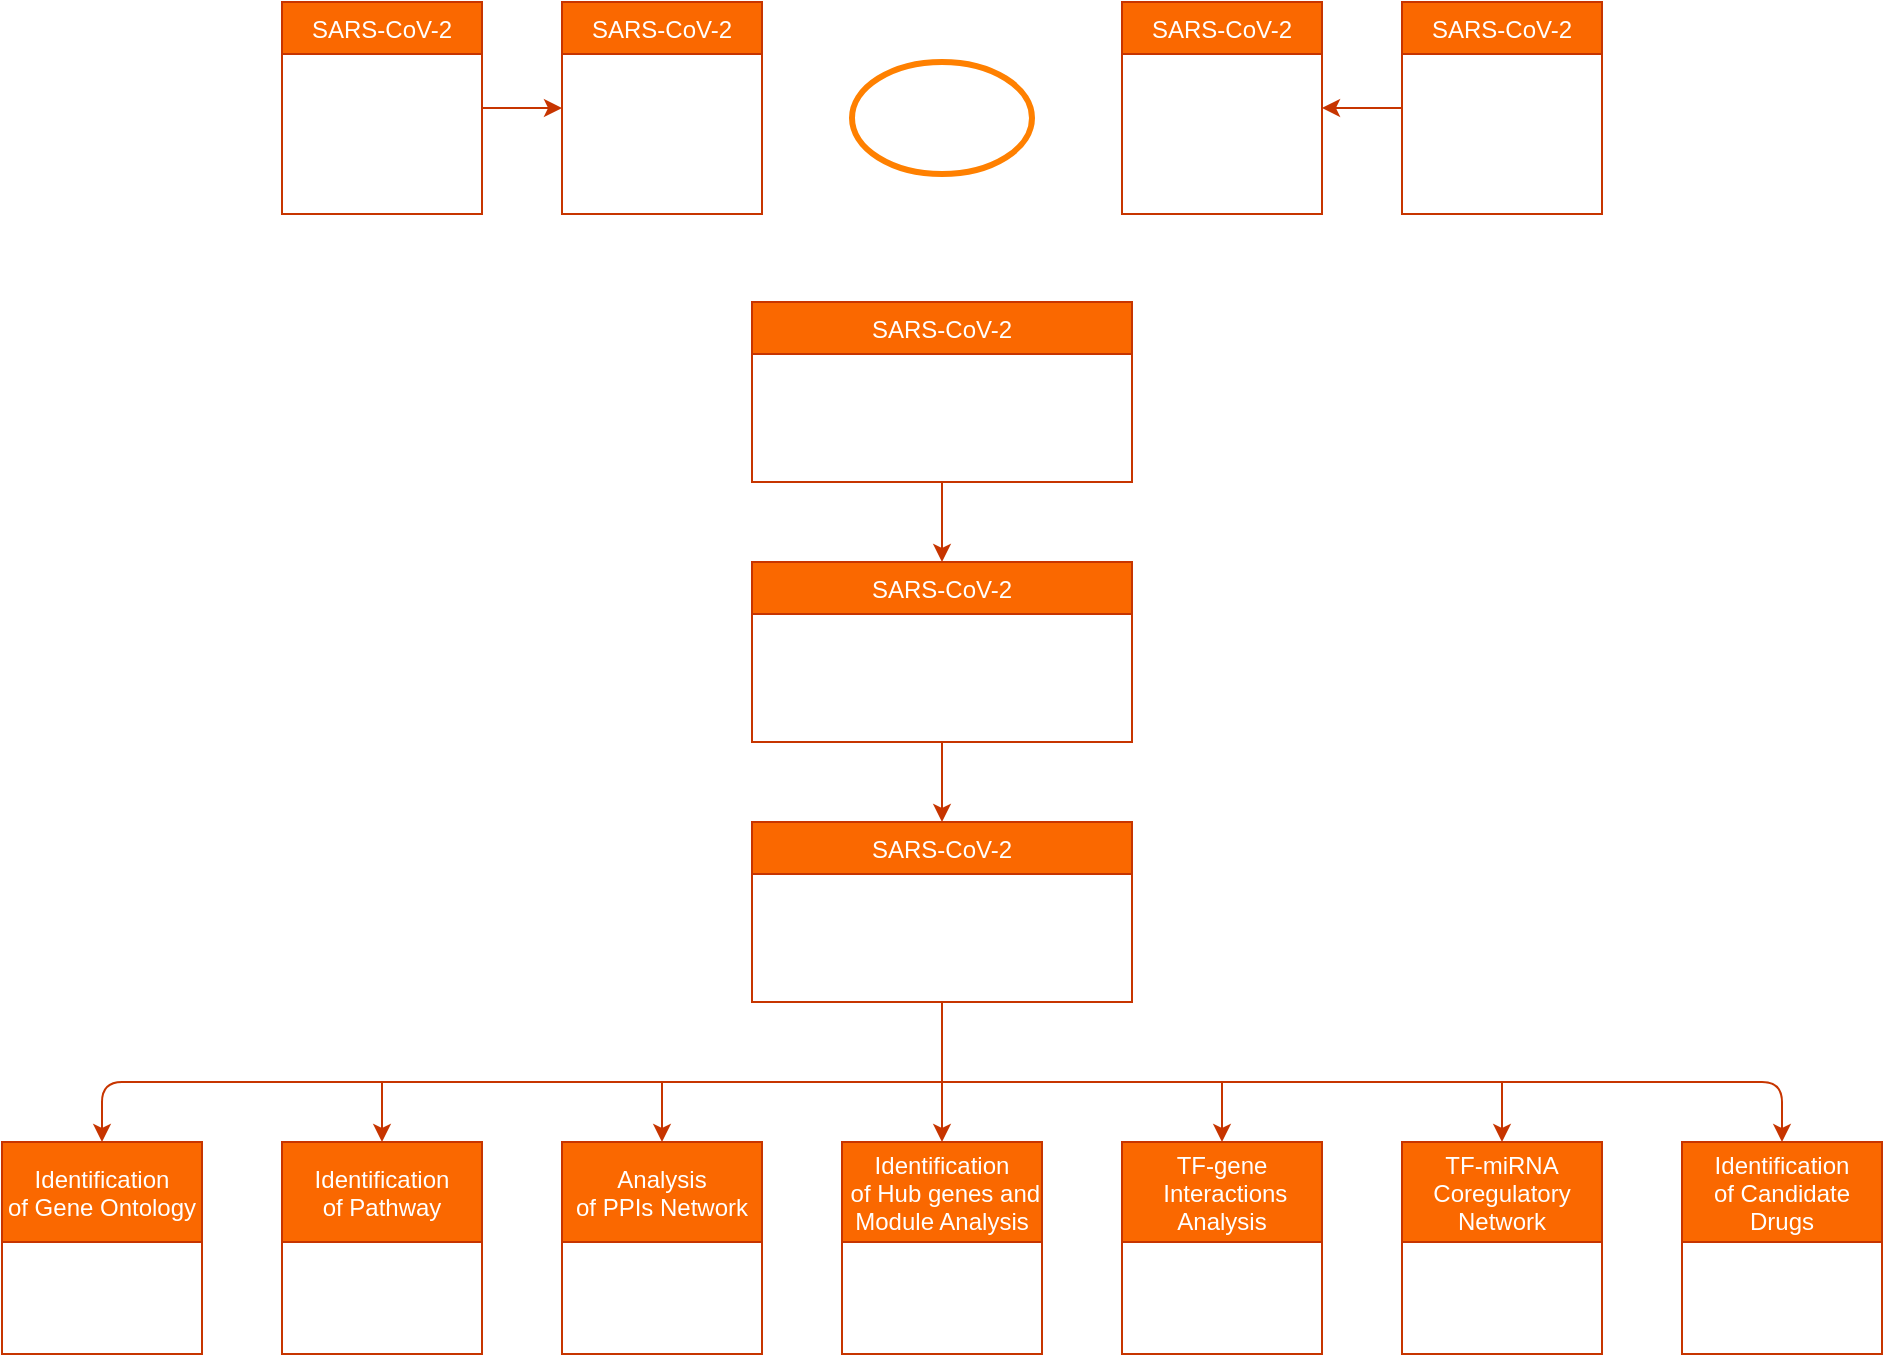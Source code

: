 <mxfile version="14.4.8" type="github">
  <diagram id="-3uysWm1w0xGo6bVAO7v" name="Page-1">
    <mxGraphModel dx="1240" dy="689" grid="1" gridSize="10" guides="1" tooltips="1" connect="1" arrows="1" fold="1" page="1" pageScale="1" pageWidth="850" pageHeight="1100" math="0" shadow="0">
      <root>
        <mxCell id="0" />
        <mxCell id="1" parent="0" />
        <mxCell id="DnYrHzDihU8Tj2HD7h9z-12" style="edgeStyle=orthogonalEdgeStyle;rounded=0;orthogonalLoop=1;jettySize=auto;html=1;exitX=1;exitY=0.5;exitDx=0;exitDy=0;entryX=0;entryY=0.5;entryDx=0;entryDy=0;fillColor=#fa6800;strokeColor=#C73500;" edge="1" parent="1" source="DnYrHzDihU8Tj2HD7h9z-7" target="DnYrHzDihU8Tj2HD7h9z-8">
          <mxGeometry relative="1" as="geometry" />
        </mxCell>
        <mxCell id="DnYrHzDihU8Tj2HD7h9z-7" value="SARS-CoV-2" style="swimlane;fontStyle=0;childLayout=stackLayout;horizontal=1;startSize=26;fillColor=#fa6800;horizontalStack=0;resizeParent=1;resizeParentMax=0;resizeLast=0;collapsible=1;marginBottom=0;strokeColor=#C73500;fontColor=#ffffff;" vertex="1" parent="1">
          <mxGeometry x="270" y="60" width="100" height="106" as="geometry" />
        </mxCell>
        <mxCell id="DnYrHzDihU8Tj2HD7h9z-8" value="SARS-CoV-2" style="swimlane;fontStyle=0;childLayout=stackLayout;horizontal=1;startSize=26;fillColor=#fa6800;horizontalStack=0;resizeParent=1;resizeParentMax=0;resizeLast=0;collapsible=1;marginBottom=0;strokeColor=#C73500;fontColor=#ffffff;" vertex="1" parent="1">
          <mxGeometry x="410" y="60" width="100" height="106" as="geometry" />
        </mxCell>
        <mxCell id="DnYrHzDihU8Tj2HD7h9z-13" style="edgeStyle=orthogonalEdgeStyle;rounded=0;orthogonalLoop=1;jettySize=auto;html=1;exitX=0;exitY=0.5;exitDx=0;exitDy=0;entryX=1;entryY=0.5;entryDx=0;entryDy=0;fillColor=#fa6800;strokeColor=#C73500;" edge="1" parent="1" source="DnYrHzDihU8Tj2HD7h9z-9" target="DnYrHzDihU8Tj2HD7h9z-10">
          <mxGeometry relative="1" as="geometry" />
        </mxCell>
        <mxCell id="DnYrHzDihU8Tj2HD7h9z-9" value="SARS-CoV-2" style="swimlane;fontStyle=0;childLayout=stackLayout;horizontal=1;startSize=26;fillColor=#fa6800;horizontalStack=0;resizeParent=1;resizeParentMax=0;resizeLast=0;collapsible=1;marginBottom=0;strokeColor=#C73500;fontColor=#ffffff;" vertex="1" parent="1">
          <mxGeometry x="830" y="60" width="100" height="106" as="geometry" />
        </mxCell>
        <mxCell id="DnYrHzDihU8Tj2HD7h9z-10" value="SARS-CoV-2" style="swimlane;fontStyle=0;childLayout=stackLayout;horizontal=1;startSize=26;fillColor=#fa6800;horizontalStack=0;resizeParent=1;resizeParentMax=0;resizeLast=0;collapsible=1;marginBottom=0;strokeColor=#C73500;fontColor=#ffffff;" vertex="1" parent="1">
          <mxGeometry x="690" y="60" width="100" height="106" as="geometry" />
        </mxCell>
        <mxCell id="DnYrHzDihU8Tj2HD7h9z-35" style="edgeStyle=orthogonalEdgeStyle;rounded=0;orthogonalLoop=1;jettySize=auto;html=1;exitX=0.5;exitY=1;exitDx=0;exitDy=0;entryX=0.5;entryY=0;entryDx=0;entryDy=0;fillColor=#fa6800;strokeColor=#C73500;" edge="1" parent="1" source="DnYrHzDihU8Tj2HD7h9z-14" target="DnYrHzDihU8Tj2HD7h9z-18">
          <mxGeometry relative="1" as="geometry" />
        </mxCell>
        <mxCell id="DnYrHzDihU8Tj2HD7h9z-14" value="SARS-CoV-2" style="swimlane;fontStyle=0;childLayout=stackLayout;horizontal=1;startSize=26;fillColor=#fa6800;horizontalStack=0;resizeParent=1;resizeParentMax=0;resizeLast=0;collapsible=1;marginBottom=0;strokeColor=#C73500;fontColor=#ffffff;" vertex="1" parent="1">
          <mxGeometry x="505" y="210" width="190" height="90" as="geometry" />
        </mxCell>
        <mxCell id="DnYrHzDihU8Tj2HD7h9z-17" value="Identification&#xa;of Gene Ontology" style="swimlane;fontStyle=0;childLayout=stackLayout;horizontal=1;startSize=50;fillColor=#fa6800;horizontalStack=0;resizeParent=1;resizeParentMax=0;resizeLast=0;collapsible=1;marginBottom=0;strokeColor=#C73500;fontColor=#ffffff;" vertex="1" parent="1">
          <mxGeometry x="130" y="630" width="100" height="106" as="geometry" />
        </mxCell>
        <mxCell id="DnYrHzDihU8Tj2HD7h9z-34" style="edgeStyle=orthogonalEdgeStyle;rounded=0;orthogonalLoop=1;jettySize=auto;html=1;exitX=0.5;exitY=1;exitDx=0;exitDy=0;entryX=0.5;entryY=0;entryDx=0;entryDy=0;fillColor=#fa6800;strokeColor=#C73500;" edge="1" parent="1" source="DnYrHzDihU8Tj2HD7h9z-18" target="DnYrHzDihU8Tj2HD7h9z-19">
          <mxGeometry relative="1" as="geometry" />
        </mxCell>
        <mxCell id="DnYrHzDihU8Tj2HD7h9z-18" value="SARS-CoV-2" style="swimlane;fontStyle=0;childLayout=stackLayout;horizontal=1;startSize=26;fillColor=#fa6800;horizontalStack=0;resizeParent=1;resizeParentMax=0;resizeLast=0;collapsible=1;marginBottom=0;strokeColor=#C73500;fontColor=#ffffff;" vertex="1" parent="1">
          <mxGeometry x="505" y="340" width="190" height="90" as="geometry" />
        </mxCell>
        <mxCell id="DnYrHzDihU8Tj2HD7h9z-19" value="SARS-CoV-2" style="swimlane;fontStyle=0;childLayout=stackLayout;horizontal=1;startSize=26;fillColor=#fa6800;horizontalStack=0;resizeParent=1;resizeParentMax=0;resizeLast=0;collapsible=1;marginBottom=0;strokeColor=#C73500;fontColor=#ffffff;" vertex="1" parent="1">
          <mxGeometry x="505" y="470" width="190" height="90" as="geometry" />
        </mxCell>
        <mxCell id="DnYrHzDihU8Tj2HD7h9z-20" value="Identification&#xa;of Pathway" style="swimlane;fontStyle=0;childLayout=stackLayout;horizontal=1;startSize=50;fillColor=#fa6800;horizontalStack=0;resizeParent=1;resizeParentMax=0;resizeLast=0;collapsible=1;marginBottom=0;strokeColor=#C73500;fontColor=#ffffff;" vertex="1" parent="1">
          <mxGeometry x="270" y="630" width="100" height="106" as="geometry" />
        </mxCell>
        <mxCell id="DnYrHzDihU8Tj2HD7h9z-21" value="Analysis &#xa;of PPIs Network" style="swimlane;fontStyle=0;childLayout=stackLayout;horizontal=1;startSize=50;fillColor=#fa6800;horizontalStack=0;resizeParent=1;resizeParentMax=0;resizeLast=0;collapsible=1;marginBottom=0;strokeColor=#C73500;fontColor=#ffffff;" vertex="1" parent="1">
          <mxGeometry x="410" y="630" width="100" height="106" as="geometry" />
        </mxCell>
        <mxCell id="DnYrHzDihU8Tj2HD7h9z-22" value="Identification&#xa; of Hub genes and&#xa;Module Analysis" style="swimlane;fontStyle=0;childLayout=stackLayout;horizontal=1;startSize=50;fillColor=#fa6800;horizontalStack=0;resizeParent=1;resizeParentMax=0;resizeLast=0;collapsible=1;marginBottom=0;strokeColor=#C73500;fontColor=#ffffff;" vertex="1" parent="1">
          <mxGeometry x="550" y="630" width="100" height="106" as="geometry" />
        </mxCell>
        <mxCell id="DnYrHzDihU8Tj2HD7h9z-23" value="TF-gene&#xa; Interactions &#xa;Analysis" style="swimlane;fontStyle=0;childLayout=stackLayout;horizontal=1;startSize=50;fillColor=#fa6800;horizontalStack=0;resizeParent=1;resizeParentMax=0;resizeLast=0;collapsible=1;marginBottom=0;strokeColor=#C73500;fontColor=#ffffff;" vertex="1" parent="1">
          <mxGeometry x="690" y="630" width="100" height="106" as="geometry" />
        </mxCell>
        <mxCell id="DnYrHzDihU8Tj2HD7h9z-24" value="TF-miRNA &#xa;Coregulatory &#xa;Network" style="swimlane;fontStyle=0;childLayout=stackLayout;horizontal=1;startSize=50;fillColor=#fa6800;horizontalStack=0;resizeParent=1;resizeParentMax=0;resizeLast=0;collapsible=1;marginBottom=0;strokeColor=#C73500;fontColor=#ffffff;" vertex="1" parent="1">
          <mxGeometry x="830" y="630" width="100" height="106" as="geometry" />
        </mxCell>
        <mxCell id="DnYrHzDihU8Tj2HD7h9z-25" value="Identification &#xa;of Candidate &#xa;Drugs" style="swimlane;fontStyle=0;childLayout=stackLayout;horizontal=1;startSize=50;fillColor=#fa6800;horizontalStack=0;resizeParent=1;resizeParentMax=0;resizeLast=0;collapsible=1;marginBottom=0;strokeColor=#C73500;fontColor=#ffffff;" vertex="1" parent="1">
          <mxGeometry x="970" y="630" width="100" height="106" as="geometry" />
        </mxCell>
        <mxCell id="DnYrHzDihU8Tj2HD7h9z-27" value="" style="endArrow=classic;startArrow=classic;html=1;fillColor=#fa6800;strokeColor=#C73500;entryX=0.5;entryY=0;entryDx=0;entryDy=0;exitX=0.5;exitY=0;exitDx=0;exitDy=0;" edge="1" parent="1" source="DnYrHzDihU8Tj2HD7h9z-17" target="DnYrHzDihU8Tj2HD7h9z-25">
          <mxGeometry width="50" height="50" relative="1" as="geometry">
            <mxPoint x="640" y="420" as="sourcePoint" />
            <mxPoint x="690" y="370" as="targetPoint" />
            <Array as="points">
              <mxPoint x="180" y="600" />
              <mxPoint x="1020" y="600" />
            </Array>
          </mxGeometry>
        </mxCell>
        <mxCell id="DnYrHzDihU8Tj2HD7h9z-28" value="" style="endArrow=none;html=1;entryX=0.5;entryY=1;entryDx=0;entryDy=0;fillColor=#fa6800;strokeColor=#C73500;" edge="1" parent="1" target="DnYrHzDihU8Tj2HD7h9z-19">
          <mxGeometry width="50" height="50" relative="1" as="geometry">
            <mxPoint x="600" y="600" as="sourcePoint" />
            <mxPoint x="690" y="580" as="targetPoint" />
          </mxGeometry>
        </mxCell>
        <mxCell id="DnYrHzDihU8Tj2HD7h9z-29" value="" style="endArrow=classic;html=1;entryX=0.5;entryY=0;entryDx=0;entryDy=0;fillColor=#fa6800;strokeColor=#C73500;" edge="1" parent="1" target="DnYrHzDihU8Tj2HD7h9z-24">
          <mxGeometry width="50" height="50" relative="1" as="geometry">
            <mxPoint x="880" y="600" as="sourcePoint" />
            <mxPoint x="690" y="580" as="targetPoint" />
          </mxGeometry>
        </mxCell>
        <mxCell id="DnYrHzDihU8Tj2HD7h9z-30" value="" style="endArrow=classic;html=1;entryX=0.5;entryY=0;entryDx=0;entryDy=0;fillColor=#fa6800;strokeColor=#C73500;" edge="1" parent="1" target="DnYrHzDihU8Tj2HD7h9z-23">
          <mxGeometry width="50" height="50" relative="1" as="geometry">
            <mxPoint x="740" y="600" as="sourcePoint" />
            <mxPoint x="890" y="640" as="targetPoint" />
          </mxGeometry>
        </mxCell>
        <mxCell id="DnYrHzDihU8Tj2HD7h9z-31" value="" style="endArrow=classic;html=1;entryX=0.5;entryY=0;entryDx=0;entryDy=0;fillColor=#fa6800;strokeColor=#C73500;" edge="1" parent="1" target="DnYrHzDihU8Tj2HD7h9z-22">
          <mxGeometry width="50" height="50" relative="1" as="geometry">
            <mxPoint x="600" y="600" as="sourcePoint" />
            <mxPoint x="750" y="640" as="targetPoint" />
          </mxGeometry>
        </mxCell>
        <mxCell id="DnYrHzDihU8Tj2HD7h9z-32" value="" style="endArrow=classic;html=1;entryX=0.5;entryY=0;entryDx=0;entryDy=0;fillColor=#fa6800;strokeColor=#C73500;" edge="1" parent="1" target="DnYrHzDihU8Tj2HD7h9z-21">
          <mxGeometry width="50" height="50" relative="1" as="geometry">
            <mxPoint x="460" y="600" as="sourcePoint" />
            <mxPoint x="610" y="640" as="targetPoint" />
          </mxGeometry>
        </mxCell>
        <mxCell id="DnYrHzDihU8Tj2HD7h9z-33" value="" style="endArrow=classic;html=1;entryX=0.5;entryY=0;entryDx=0;entryDy=0;fillColor=#fa6800;strokeColor=#C73500;" edge="1" parent="1" target="DnYrHzDihU8Tj2HD7h9z-20">
          <mxGeometry width="50" height="50" relative="1" as="geometry">
            <mxPoint x="320" y="600" as="sourcePoint" />
            <mxPoint x="470" y="640" as="targetPoint" />
          </mxGeometry>
        </mxCell>
        <mxCell id="DnYrHzDihU8Tj2HD7h9z-37" value="" style="ellipse;whiteSpace=wrap;html=1;strokeColor=#FF8000;strokeWidth=3;" vertex="1" parent="1">
          <mxGeometry x="555" y="90" width="90" height="56" as="geometry" />
        </mxCell>
      </root>
    </mxGraphModel>
  </diagram>
</mxfile>
